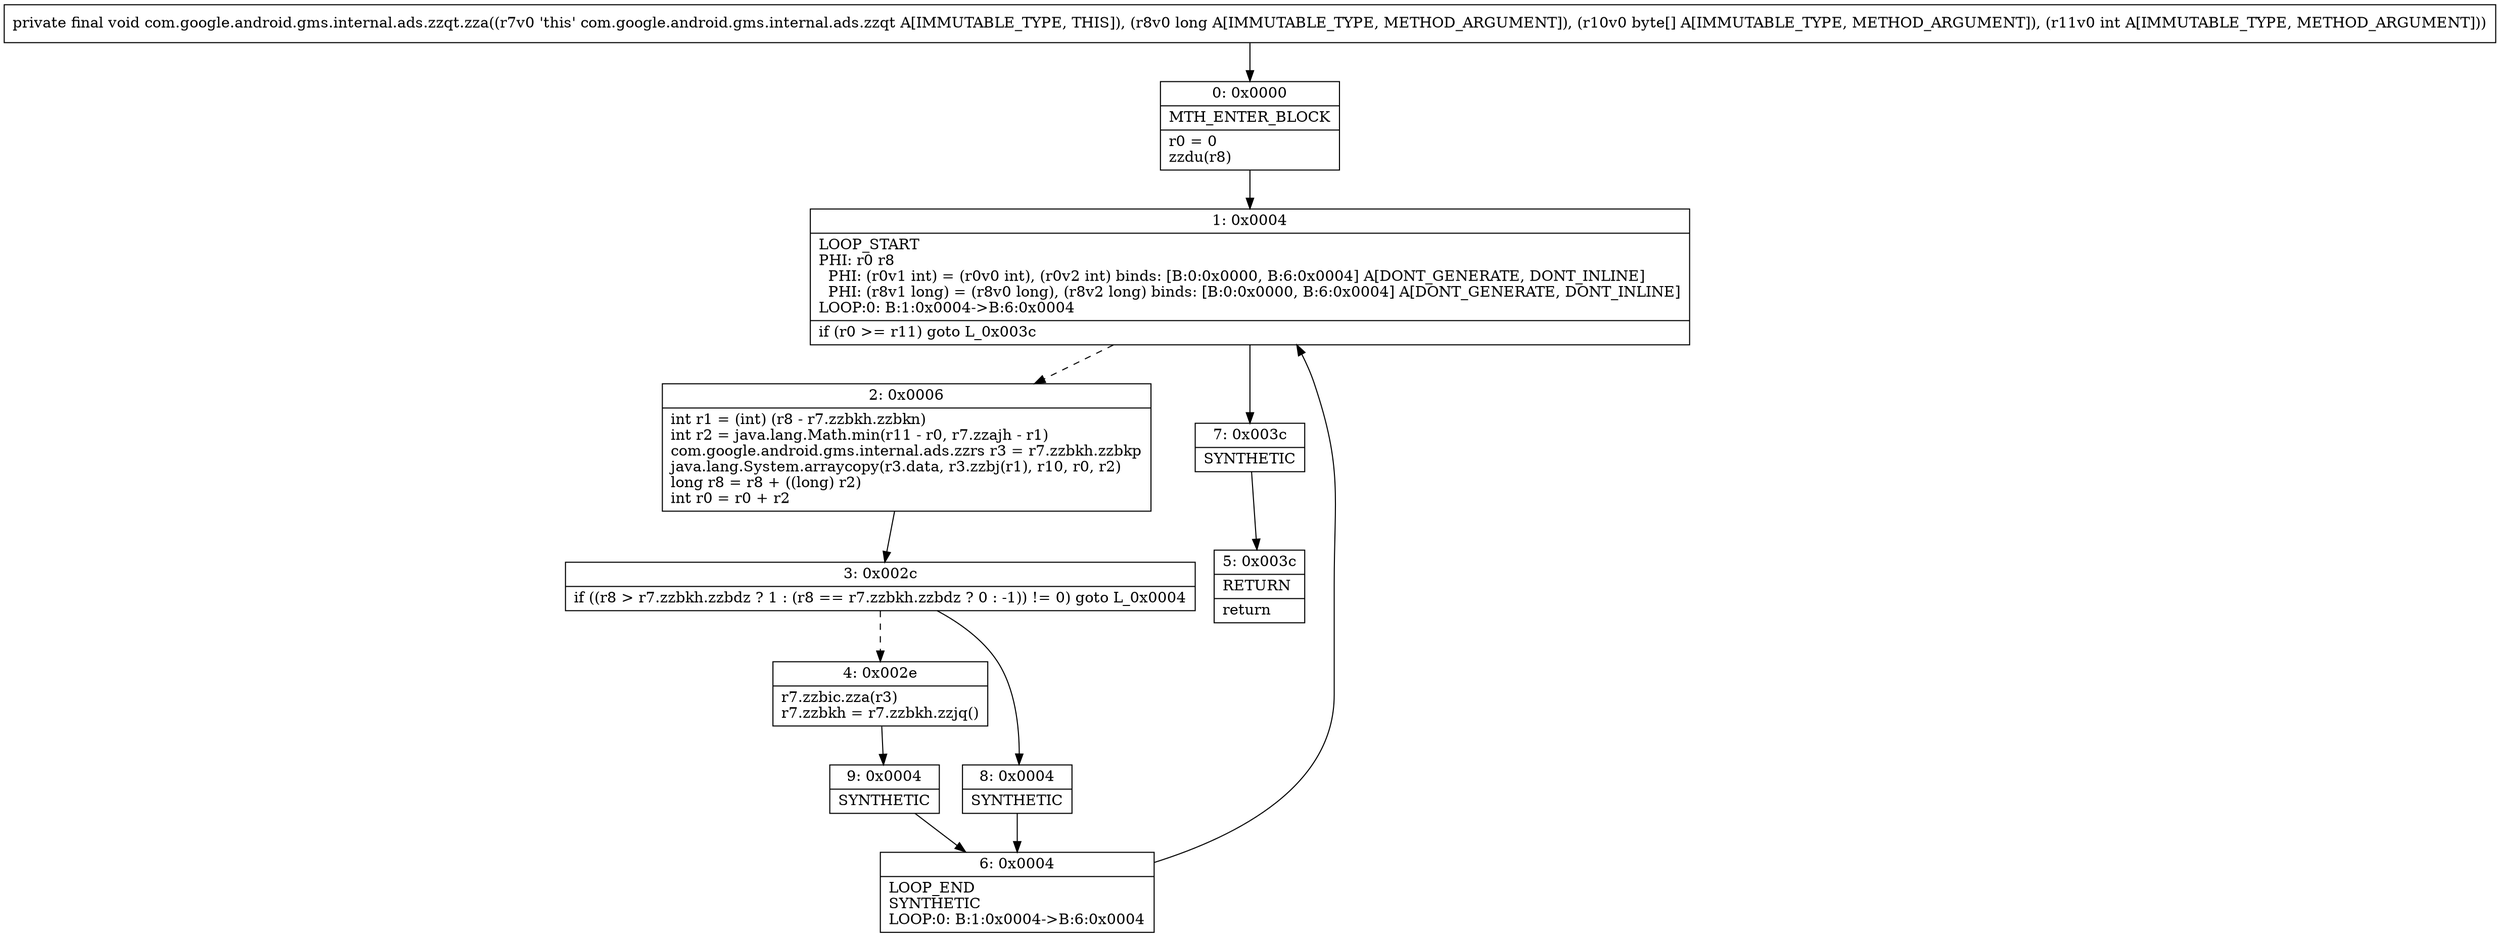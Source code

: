 digraph "CFG forcom.google.android.gms.internal.ads.zzqt.zza(J[BI)V" {
Node_0 [shape=record,label="{0\:\ 0x0000|MTH_ENTER_BLOCK\l|r0 = 0\lzzdu(r8)\l}"];
Node_1 [shape=record,label="{1\:\ 0x0004|LOOP_START\lPHI: r0 r8 \l  PHI: (r0v1 int) = (r0v0 int), (r0v2 int) binds: [B:0:0x0000, B:6:0x0004] A[DONT_GENERATE, DONT_INLINE]\l  PHI: (r8v1 long) = (r8v0 long), (r8v2 long) binds: [B:0:0x0000, B:6:0x0004] A[DONT_GENERATE, DONT_INLINE]\lLOOP:0: B:1:0x0004\-\>B:6:0x0004\l|if (r0 \>= r11) goto L_0x003c\l}"];
Node_2 [shape=record,label="{2\:\ 0x0006|int r1 = (int) (r8 \- r7.zzbkh.zzbkn)\lint r2 = java.lang.Math.min(r11 \- r0, r7.zzajh \- r1)\lcom.google.android.gms.internal.ads.zzrs r3 = r7.zzbkh.zzbkp\ljava.lang.System.arraycopy(r3.data, r3.zzbj(r1), r10, r0, r2)\llong r8 = r8 + ((long) r2)\lint r0 = r0 + r2\l}"];
Node_3 [shape=record,label="{3\:\ 0x002c|if ((r8 \> r7.zzbkh.zzbdz ? 1 : (r8 == r7.zzbkh.zzbdz ? 0 : \-1)) != 0) goto L_0x0004\l}"];
Node_4 [shape=record,label="{4\:\ 0x002e|r7.zzbic.zza(r3)\lr7.zzbkh = r7.zzbkh.zzjq()\l}"];
Node_5 [shape=record,label="{5\:\ 0x003c|RETURN\l|return\l}"];
Node_6 [shape=record,label="{6\:\ 0x0004|LOOP_END\lSYNTHETIC\lLOOP:0: B:1:0x0004\-\>B:6:0x0004\l}"];
Node_7 [shape=record,label="{7\:\ 0x003c|SYNTHETIC\l}"];
Node_8 [shape=record,label="{8\:\ 0x0004|SYNTHETIC\l}"];
Node_9 [shape=record,label="{9\:\ 0x0004|SYNTHETIC\l}"];
MethodNode[shape=record,label="{private final void com.google.android.gms.internal.ads.zzqt.zza((r7v0 'this' com.google.android.gms.internal.ads.zzqt A[IMMUTABLE_TYPE, THIS]), (r8v0 long A[IMMUTABLE_TYPE, METHOD_ARGUMENT]), (r10v0 byte[] A[IMMUTABLE_TYPE, METHOD_ARGUMENT]), (r11v0 int A[IMMUTABLE_TYPE, METHOD_ARGUMENT])) }"];
MethodNode -> Node_0;
Node_0 -> Node_1;
Node_1 -> Node_2[style=dashed];
Node_1 -> Node_7;
Node_2 -> Node_3;
Node_3 -> Node_4[style=dashed];
Node_3 -> Node_8;
Node_4 -> Node_9;
Node_6 -> Node_1;
Node_7 -> Node_5;
Node_8 -> Node_6;
Node_9 -> Node_6;
}

